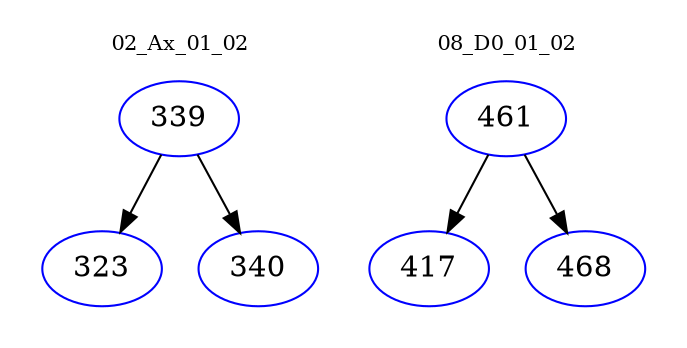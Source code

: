 digraph{
subgraph cluster_0 {
color = white
label = "02_Ax_01_02";
fontsize=10;
T0_339 [label="339", color="blue"]
T0_339 -> T0_323 [color="black"]
T0_323 [label="323", color="blue"]
T0_339 -> T0_340 [color="black"]
T0_340 [label="340", color="blue"]
}
subgraph cluster_1 {
color = white
label = "08_D0_01_02";
fontsize=10;
T1_461 [label="461", color="blue"]
T1_461 -> T1_417 [color="black"]
T1_417 [label="417", color="blue"]
T1_461 -> T1_468 [color="black"]
T1_468 [label="468", color="blue"]
}
}
